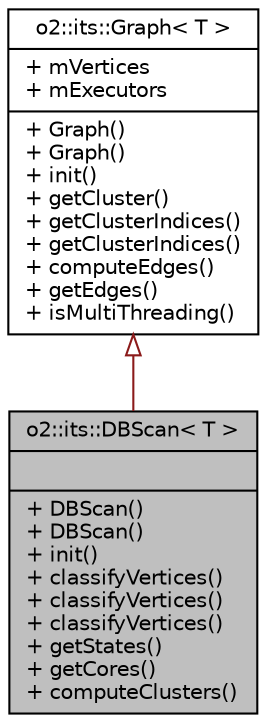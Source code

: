 digraph "o2::its::DBScan&lt; T &gt;"
{
 // INTERACTIVE_SVG=YES
  bgcolor="transparent";
  edge [fontname="Helvetica",fontsize="10",labelfontname="Helvetica",labelfontsize="10"];
  node [fontname="Helvetica",fontsize="10",shape=record];
  Node1 [label="{o2::its::DBScan\< T \>\n||+ DBScan()\l+ DBScan()\l+ init()\l+ classifyVertices()\l+ classifyVertices()\l+ classifyVertices()\l+ getStates()\l+ getCores()\l+ computeClusters()\l}",height=0.2,width=0.4,color="black", fillcolor="grey75", style="filled", fontcolor="black"];
  Node2 -> Node1 [dir="back",color="firebrick4",fontsize="10",style="solid",arrowtail="onormal",fontname="Helvetica"];
  Node2 [label="{o2::its::Graph\< T \>\n|+ mVertices\l+ mExecutors\l|+ Graph()\l+ Graph()\l+ init()\l+ getCluster()\l+ getClusterIndices()\l+ getClusterIndices()\l+ computeEdges()\l+ getEdges()\l+ isMultiThreading()\l}",height=0.2,width=0.4,color="black",URL="$dd/d03/classo2_1_1its_1_1Graph.html"];
}
